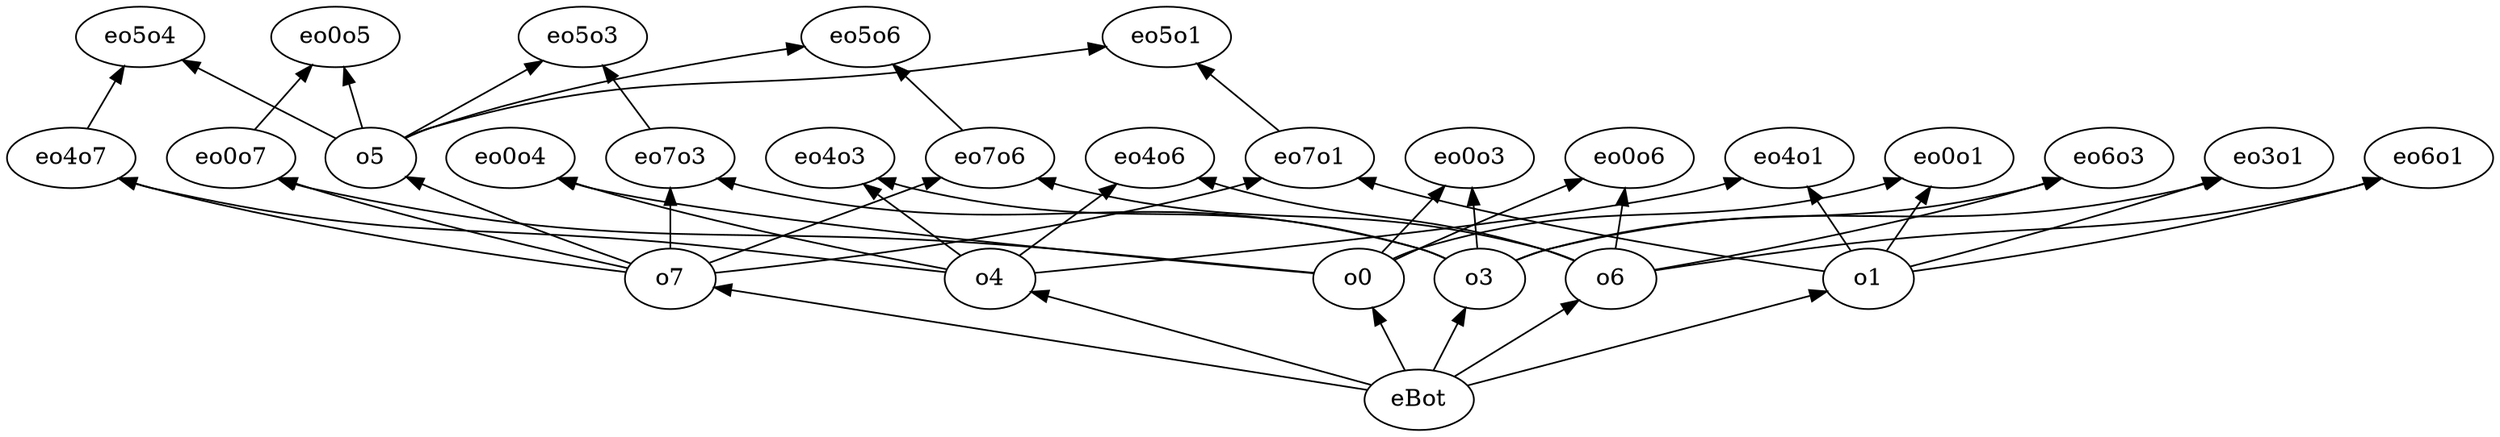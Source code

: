 strict digraph "bandelt2000-table02_s_d_s" {
	rankdir=BT
	eo5o4
	eo4o6
	eo6o3
	eo0o1
	eo6o1
	eo0o7
	o7
	o6
	eo7o3
	o1
	eo3o1
	eo0o3
	eBot
	eo7o1
	o0
	eo0o5
	o5
	eo7o6
	eo0o4
	eo5o3
	o4
	eo5o6
	eo5o1
	eo4o7
	eo4o3
	o3
	eo0o6
	eo4o1
	eo4o7 -> eo5o4
	o5 -> eo5o4
	o6 -> eo4o6
	o4 -> eo4o6
	o6 -> eo6o3
	o3 -> eo6o3
	o0 -> eo0o1
	o1 -> eo0o1
	o1 -> eo6o1
	o6 -> eo6o1
	o0 -> eo0o7
	o7 -> eo0o7
	eBot -> o7
	eBot -> o6
	o7 -> eo7o3
	o3 -> eo7o3
	eBot -> o1
	o1 -> eo3o1
	o3 -> eo3o1
	o0 -> eo0o3
	o3 -> eo0o3
	o7 -> eo7o1
	o1 -> eo7o1
	eBot -> o0
	o5 -> eo0o5
	eo0o7 -> eo0o5
	o7 -> o5
	o7 -> eo7o6
	o6 -> eo7o6
	o0 -> eo0o4
	o4 -> eo0o4
	eo7o3 -> eo5o3
	o5 -> eo5o3
	eBot -> o4
	eo7o6 -> eo5o6
	o5 -> eo5o6
	o5 -> eo5o1
	eo7o1 -> eo5o1
	o7 -> eo4o7
	o4 -> eo4o7
	o4 -> eo4o3
	o3 -> eo4o3
	eBot -> o3
	o0 -> eo0o6
	o6 -> eo0o6
	o1 -> eo4o1
	o4 -> eo4o1
}
